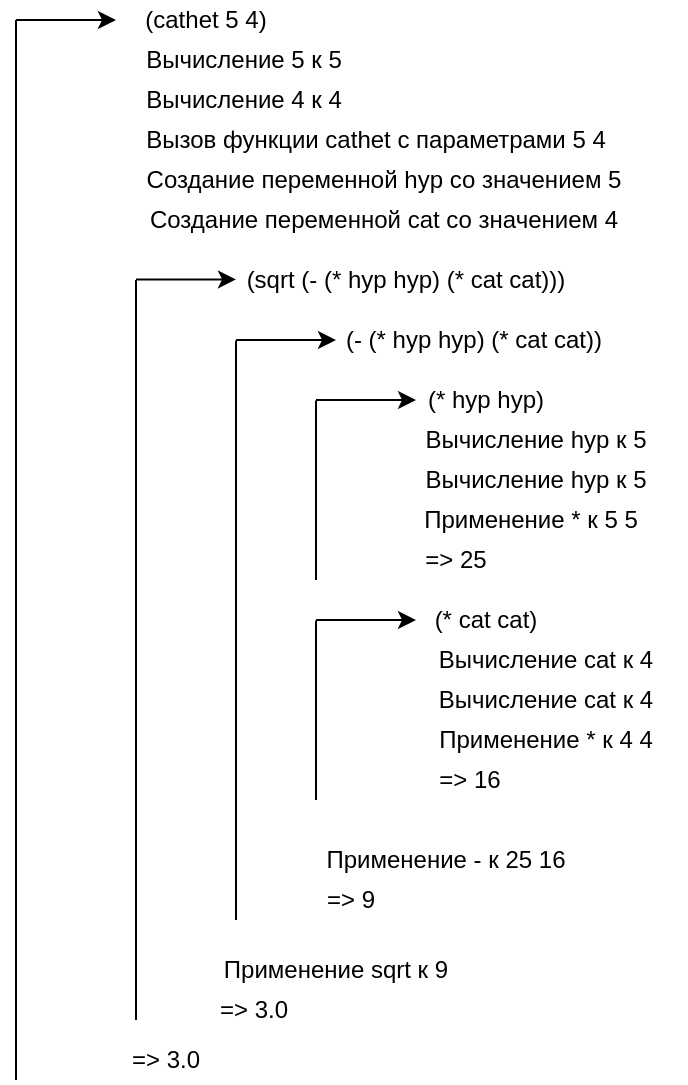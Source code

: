 <mxfile version="12.7.8" type="device"><diagram id="ZdomNy9IrLoDapWDNxTv" name="Page-1"><mxGraphModel dx="569" dy="305" grid="1" gridSize="10" guides="1" tooltips="1" connect="1" arrows="1" fold="1" page="1" pageScale="1" pageWidth="827" pageHeight="1169" math="0" shadow="0"><root><mxCell id="0"/><mxCell id="1" parent="0"/><mxCell id="QkE3BGOZjkNBrFbxDtLa-7" value="" style="endArrow=none;html=1;" parent="1" edge="1"><mxGeometry width="50" height="50" relative="1" as="geometry"><mxPoint x="350" y="650" as="sourcePoint"/><mxPoint x="350" y="120" as="targetPoint"/></mxGeometry></mxCell><mxCell id="QkE3BGOZjkNBrFbxDtLa-8" value="" style="endArrow=classic;html=1;" parent="1" edge="1"><mxGeometry width="50" height="50" relative="1" as="geometry"><mxPoint x="350" y="120" as="sourcePoint"/><mxPoint x="400" y="120" as="targetPoint"/></mxGeometry></mxCell><mxCell id="QkE3BGOZjkNBrFbxDtLa-9" value="(cathet 5 4)" style="text;html=1;strokeColor=none;fillColor=none;align=center;verticalAlign=middle;whiteSpace=wrap;rounded=0;" parent="1" vertex="1"><mxGeometry x="410" y="110" width="70" height="20" as="geometry"/></mxCell><mxCell id="QkE3BGOZjkNBrFbxDtLa-76" value="Вычисление 5 к 5" style="text;html=1;strokeColor=none;fillColor=none;align=center;verticalAlign=middle;whiteSpace=wrap;rounded=0;" parent="1" vertex="1"><mxGeometry x="404" y="130" width="120" height="20" as="geometry"/></mxCell><mxCell id="QkE3BGOZjkNBrFbxDtLa-77" value="Вычисление 4 к 4" style="text;html=1;strokeColor=none;fillColor=none;align=center;verticalAlign=middle;whiteSpace=wrap;rounded=0;" parent="1" vertex="1"><mxGeometry x="404" y="150" width="120" height="20" as="geometry"/></mxCell><mxCell id="QkE3BGOZjkNBrFbxDtLa-78" value="Вызов функции cathet с параметрами 5 4" style="text;html=1;strokeColor=none;fillColor=none;align=center;verticalAlign=middle;whiteSpace=wrap;rounded=0;" parent="1" vertex="1"><mxGeometry x="410" y="170" width="240" height="20" as="geometry"/></mxCell><mxCell id="QkE3BGOZjkNBrFbxDtLa-79" value="Создание переменной hyp со значением 5" style="text;html=1;strokeColor=none;fillColor=none;align=center;verticalAlign=middle;whiteSpace=wrap;rounded=0;" parent="1" vertex="1"><mxGeometry x="414" y="190" width="240" height="20" as="geometry"/></mxCell><mxCell id="QkE3BGOZjkNBrFbxDtLa-80" value="Создание переменной cat со значением 4" style="text;html=1;strokeColor=none;fillColor=none;align=center;verticalAlign=middle;whiteSpace=wrap;rounded=0;" parent="1" vertex="1"><mxGeometry x="414" y="210" width="240" height="20" as="geometry"/></mxCell><mxCell id="QkE3BGOZjkNBrFbxDtLa-82" value="" style="endArrow=none;html=1;" parent="1" edge="1"><mxGeometry width="50" height="50" relative="1" as="geometry"><mxPoint x="410" y="620" as="sourcePoint"/><mxPoint x="410" y="250" as="targetPoint"/></mxGeometry></mxCell><mxCell id="QkE3BGOZjkNBrFbxDtLa-83" value="" style="endArrow=classic;html=1;" parent="1" edge="1"><mxGeometry width="50" height="50" relative="1" as="geometry"><mxPoint x="410" y="249.71" as="sourcePoint"/><mxPoint x="460" y="249.71" as="targetPoint"/></mxGeometry></mxCell><mxCell id="QkE3BGOZjkNBrFbxDtLa-84" value="(sqrt (- (* hyp hyp) (* cat cat)))" style="text;html=1;strokeColor=none;fillColor=none;align=center;verticalAlign=middle;whiteSpace=wrap;rounded=0;" parent="1" vertex="1"><mxGeometry x="460" y="240" width="170" height="20" as="geometry"/></mxCell><mxCell id="QkE3BGOZjkNBrFbxDtLa-90" value="" style="endArrow=none;html=1;" parent="1" edge="1"><mxGeometry width="50" height="50" relative="1" as="geometry"><mxPoint x="460" y="570" as="sourcePoint"/><mxPoint x="460" y="280.29" as="targetPoint"/></mxGeometry></mxCell><mxCell id="QkE3BGOZjkNBrFbxDtLa-91" value="" style="endArrow=classic;html=1;" parent="1" edge="1"><mxGeometry width="50" height="50" relative="1" as="geometry"><mxPoint x="460" y="280.0" as="sourcePoint"/><mxPoint x="510" y="280.0" as="targetPoint"/></mxGeometry></mxCell><mxCell id="QkE3BGOZjkNBrFbxDtLa-92" value="(- (* hyp hyp) (* cat cat))" style="text;html=1;strokeColor=none;fillColor=none;align=center;verticalAlign=middle;whiteSpace=wrap;rounded=0;" parent="1" vertex="1"><mxGeometry x="504" y="270" width="150" height="20" as="geometry"/></mxCell><mxCell id="QkE3BGOZjkNBrFbxDtLa-93" value="" style="endArrow=none;html=1;" parent="1" edge="1"><mxGeometry width="50" height="50" relative="1" as="geometry"><mxPoint x="500" y="400" as="sourcePoint"/><mxPoint x="500" y="310.29" as="targetPoint"/></mxGeometry></mxCell><mxCell id="QkE3BGOZjkNBrFbxDtLa-94" value="" style="endArrow=classic;html=1;" parent="1" edge="1"><mxGeometry width="50" height="50" relative="1" as="geometry"><mxPoint x="500" y="310" as="sourcePoint"/><mxPoint x="550" y="310" as="targetPoint"/></mxGeometry></mxCell><mxCell id="QkE3BGOZjkNBrFbxDtLa-95" value="(* hyp hyp)" style="text;html=1;strokeColor=none;fillColor=none;align=center;verticalAlign=middle;whiteSpace=wrap;rounded=0;" parent="1" vertex="1"><mxGeometry x="520" y="300" width="130" height="20" as="geometry"/></mxCell><mxCell id="QkE3BGOZjkNBrFbxDtLa-96" value="Вычисление hyp к 5" style="text;html=1;strokeColor=none;fillColor=none;align=center;verticalAlign=middle;whiteSpace=wrap;rounded=0;" parent="1" vertex="1"><mxGeometry x="550" y="320" width="120" height="20" as="geometry"/></mxCell><mxCell id="QkE3BGOZjkNBrFbxDtLa-97" value="Вычисление hyp к 5" style="text;html=1;strokeColor=none;fillColor=none;align=center;verticalAlign=middle;whiteSpace=wrap;rounded=0;" parent="1" vertex="1"><mxGeometry x="550" y="340" width="120" height="20" as="geometry"/></mxCell><mxCell id="QkE3BGOZjkNBrFbxDtLa-98" value="Применение * к 5 5" style="text;html=1;strokeColor=none;fillColor=none;align=center;verticalAlign=middle;whiteSpace=wrap;rounded=0;" parent="1" vertex="1"><mxGeometry x="530" y="360" width="155" height="20" as="geometry"/></mxCell><mxCell id="QkE3BGOZjkNBrFbxDtLa-99" value="=&amp;gt; 25" style="text;html=1;strokeColor=none;fillColor=none;align=center;verticalAlign=middle;whiteSpace=wrap;rounded=0;" parent="1" vertex="1"><mxGeometry x="550" y="380" width="40" height="20" as="geometry"/></mxCell><mxCell id="QkE3BGOZjkNBrFbxDtLa-100" value="" style="endArrow=none;html=1;" parent="1" edge="1"><mxGeometry width="50" height="50" relative="1" as="geometry"><mxPoint x="500" y="510" as="sourcePoint"/><mxPoint x="500" y="420.29" as="targetPoint"/></mxGeometry></mxCell><mxCell id="QkE3BGOZjkNBrFbxDtLa-101" value="" style="endArrow=classic;html=1;" parent="1" edge="1"><mxGeometry width="50" height="50" relative="1" as="geometry"><mxPoint x="500" y="420" as="sourcePoint"/><mxPoint x="550" y="420" as="targetPoint"/></mxGeometry></mxCell><mxCell id="QkE3BGOZjkNBrFbxDtLa-102" value="(* cat cat)" style="text;html=1;strokeColor=none;fillColor=none;align=center;verticalAlign=middle;whiteSpace=wrap;rounded=0;" parent="1" vertex="1"><mxGeometry x="520" y="410" width="130" height="20" as="geometry"/></mxCell><mxCell id="QkE3BGOZjkNBrFbxDtLa-103" value="Вычисление cat к 4" style="text;html=1;strokeColor=none;fillColor=none;align=center;verticalAlign=middle;whiteSpace=wrap;rounded=0;" parent="1" vertex="1"><mxGeometry x="560" y="430" width="110" height="20" as="geometry"/></mxCell><mxCell id="QkE3BGOZjkNBrFbxDtLa-104" value="Вычисление cat к 4" style="text;html=1;strokeColor=none;fillColor=none;align=center;verticalAlign=middle;whiteSpace=wrap;rounded=0;" parent="1" vertex="1"><mxGeometry x="560" y="450" width="110" height="20" as="geometry"/></mxCell><mxCell id="QkE3BGOZjkNBrFbxDtLa-105" value="Применение - к 25 16" style="text;html=1;strokeColor=none;fillColor=none;align=center;verticalAlign=middle;whiteSpace=wrap;rounded=0;" parent="1" vertex="1"><mxGeometry x="500" y="530" width="130" height="20" as="geometry"/></mxCell><mxCell id="QkE3BGOZjkNBrFbxDtLa-106" value="=&amp;gt; 16" style="text;html=1;strokeColor=none;fillColor=none;align=center;verticalAlign=middle;whiteSpace=wrap;rounded=0;" parent="1" vertex="1"><mxGeometry x="560" y="490" width="34" height="20" as="geometry"/></mxCell><mxCell id="QkE3BGOZjkNBrFbxDtLa-107" value="=&amp;gt; 9" style="text;html=1;strokeColor=none;fillColor=none;align=center;verticalAlign=middle;whiteSpace=wrap;rounded=0;" parent="1" vertex="1"><mxGeometry x="500" y="550" width="35" height="20" as="geometry"/></mxCell><mxCell id="QkE3BGOZjkNBrFbxDtLa-108" value="Применение sqrt к 9" style="text;html=1;strokeColor=none;fillColor=none;align=center;verticalAlign=middle;whiteSpace=wrap;rounded=0;" parent="1" vertex="1"><mxGeometry x="445" y="585" width="130" height="20" as="geometry"/></mxCell><mxCell id="QkE3BGOZjkNBrFbxDtLa-109" value="=&amp;gt; 3.0" style="text;html=1;strokeColor=none;fillColor=none;align=center;verticalAlign=middle;whiteSpace=wrap;rounded=0;" parent="1" vertex="1"><mxGeometry x="414" y="605" width="110" height="20" as="geometry"/></mxCell><mxCell id="QkE3BGOZjkNBrFbxDtLa-110" value="=&amp;gt; 3.0" style="text;html=1;strokeColor=none;fillColor=none;align=center;verticalAlign=middle;whiteSpace=wrap;rounded=0;" parent="1" vertex="1"><mxGeometry x="370" y="630" width="110" height="20" as="geometry"/></mxCell><mxCell id="GMyOeyZBgMlS4QadthEL-1" value="Применение * к 4 4" style="text;html=1;strokeColor=none;fillColor=none;align=center;verticalAlign=middle;whiteSpace=wrap;rounded=0;" vertex="1" parent="1"><mxGeometry x="560" y="470" width="110" height="20" as="geometry"/></mxCell></root></mxGraphModel></diagram></mxfile>